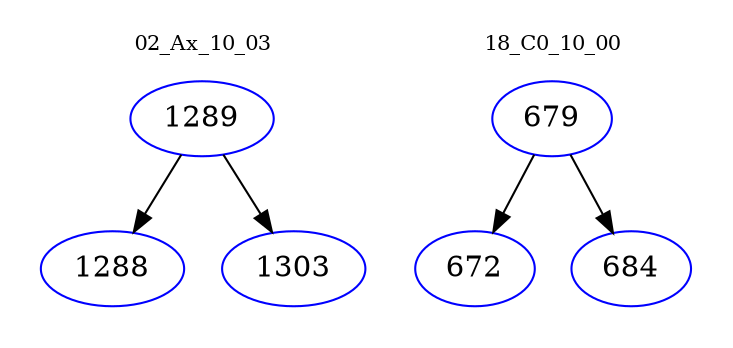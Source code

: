 digraph{
subgraph cluster_0 {
color = white
label = "02_Ax_10_03";
fontsize=10;
T0_1289 [label="1289", color="blue"]
T0_1289 -> T0_1288 [color="black"]
T0_1288 [label="1288", color="blue"]
T0_1289 -> T0_1303 [color="black"]
T0_1303 [label="1303", color="blue"]
}
subgraph cluster_1 {
color = white
label = "18_C0_10_00";
fontsize=10;
T1_679 [label="679", color="blue"]
T1_679 -> T1_672 [color="black"]
T1_672 [label="672", color="blue"]
T1_679 -> T1_684 [color="black"]
T1_684 [label="684", color="blue"]
}
}
